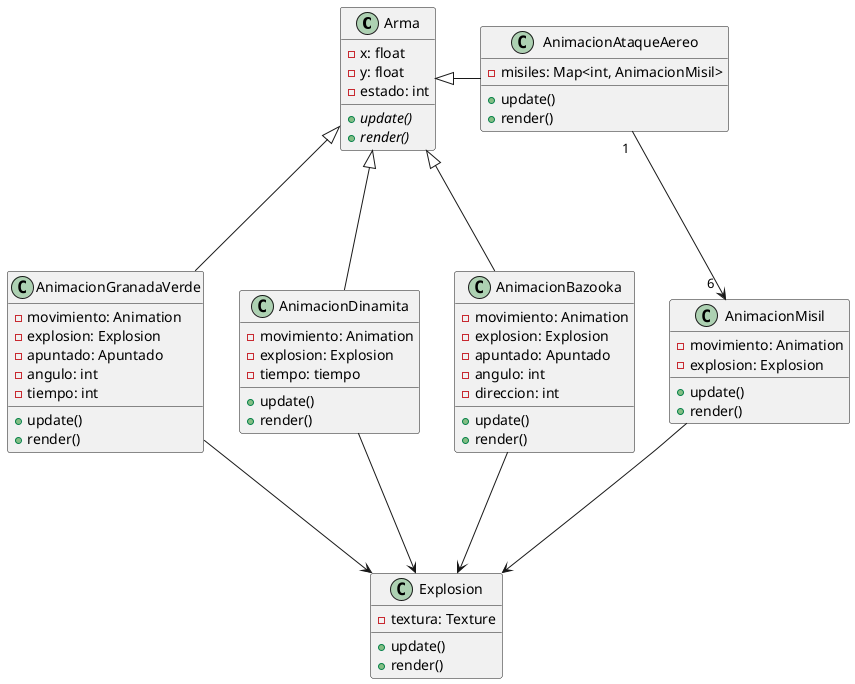@startuml
class Arma {
   -x: float
   -y: float
   -estado: int
   +{abstract}update()
   +{abstract}render()

}

class AnimacionGranadaVerde {
   -movimiento: Animation
   -explosion: Explosion
   -apuntado: Apuntado
   -angulo: int
   -tiempo: int
   +update()
   +render()
}

class AnimacionDinamita {
   -movimiento: Animation
   -explosion: Explosion
   -tiempo: tiempo
   +update()
   +render()
}

class AnimacionAtaqueAereo {
   -misiles: Map<int, AnimacionMisil>
   +update()
   +render()
}

class AnimacionMisil {
    -movimiento: Animation
    -explosion: Explosion
    +update()
    +render()
}

class AnimacionBazooka {
   -movimiento: Animation
   -explosion: Explosion
   -apuntado: Apuntado
   -angulo: int
   -direccion: int
   +update()
   +render()
}

class Explosion {
   -textura: Texture
   +update()
   +render()
}

AnimacionBazooka --up-|> Arma
AnimacionGranadaVerde --up-|> Arma
AnimacionDinamita --up-|> Arma
AnimacionAtaqueAereo --left-|> Arma

AnimacionAtaqueAereo "  1  " --down-> "  6  " AnimacionMisil

AnimacionGranadaVerde --down-> Explosion 
AnimacionDinamita --down-> Explosion 
AnimacionMisil --down-> Explosion 
AnimacionBazooka --down-> Explosion
@enduml